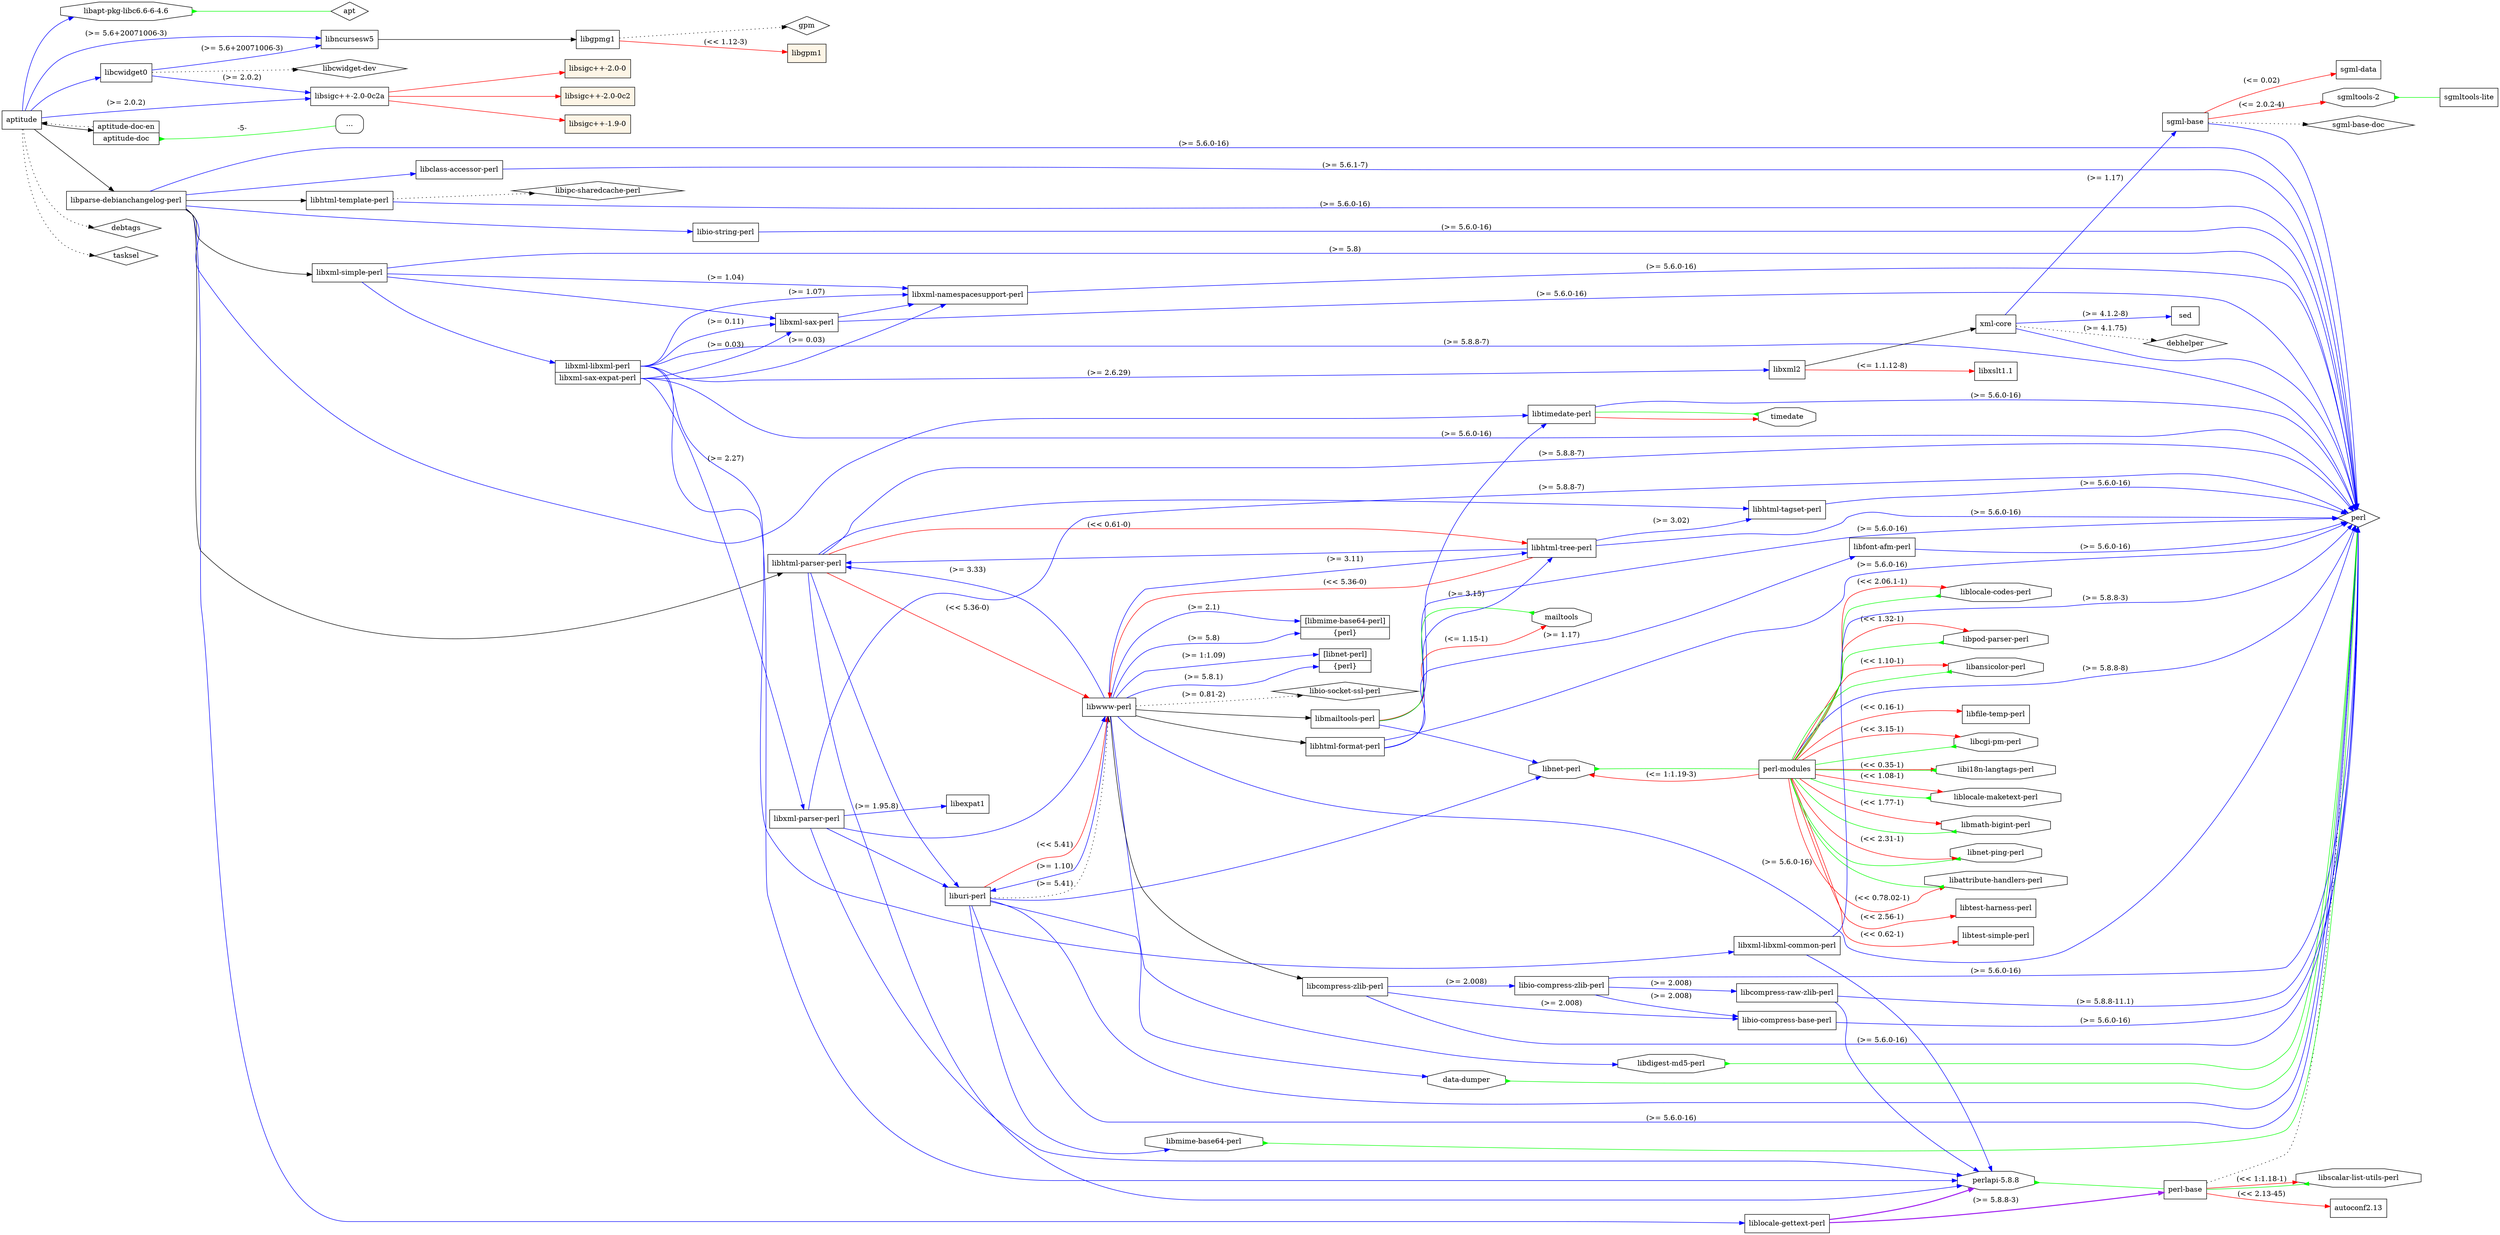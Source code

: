 digraph "aptitude" {
	rankdir=LR;
	node [shape=box];
	"aptitude" -> "libapt-pkg-libc6.6-6-4.6" [color=blue];
	"libapt-pkg-libc6.6-6-4.6" -> "apt" [dir=back,arrowtail=inv,color=green];
	"libapt-pkg-libc6.6-6-4.6" [shape=octagon];
	"aptitude" -> "libcwidget0" [color=blue];
	"libcwidget0" -> "libncursesw5" [color=blue,label="(>= 5.6+20071006-3)"];
	"libncursesw5" -> "libgpmg1";
	"libgpmg1" -> "gpm" [style=dotted];
	"libgpmg1" -> "libgpm1" [color=red,label="(<< 1.12-3)"];
	"libcwidget0" -> "libsigc++-2.0-0c2a" [color=blue,label="(>= 2.0.2)"];
	"libsigc++-2.0-0c2a" -> "libsigc++-1.9-0" [color=red];
	"libsigc++-2.0-0c2a" -> "libsigc++-2.0-0" [color=red];
	"libsigc++-2.0-0c2a" -> "libsigc++-2.0-0c2" [color=red];
	"libcwidget0" -> "libcwidget-dev" [style=dotted];
	"aptitude" -> "libncursesw5" [color=blue,label="(>= 5.6+20071006-3)"];
	"aptitude" -> "libsigc++-2.0-0c2a" [color=blue,label="(>= 2.0.2)"];
	"aptitude" -> "alt1";
	"alt1":"aptitude-doc-en" -> "aptitude" [style=dotted];
	"alt1":"aptitude-doc" -> "Pr-aptitude-doc" [label="-5-",dir=back,arrowtail=inv,color=green];
	"Pr-aptitude-doc" [label="...",style=rounded];
	"aptitude" -> "libparse-debianchangelog-perl";
	"libparse-debianchangelog-perl" -> "perl" [color=blue,label="(>= 5.6.0-16)"];
	"libparse-debianchangelog-perl" -> "libtimedate-perl" [color=blue];
	"libtimedate-perl" -> "perl" [color=blue,label="(>= 5.6.0-16)"];
	"libtimedate-perl" -> "timedate" [color=red];
	"libparse-debianchangelog-perl" -> "libclass-accessor-perl" [color=blue];
	"libclass-accessor-perl" -> "perl" [color=blue,label="(>= 5.6.1-7)"];
	"libparse-debianchangelog-perl" -> "liblocale-gettext-perl" [color=blue];
	"liblocale-gettext-perl" -> "perl-base" [color=purple,style=bold,label="(>= 5.8.8-3)"];
	"perl-base" -> "perl" [style=dotted];
	"perl-base" -> "autoconf2.13" [color=red,label="(<< 2.13-45)"];
	"perl-base" -> "libscalar-list-utils-perl" [color=red,label="(<< 1:1.18-1)"];
	"liblocale-gettext-perl" -> "perlapi-5.8.8" [color=purple,style=bold];
	"perlapi-5.8.8" -> "perl-base" [dir=back,arrowtail=inv,color=green];
	"perlapi-5.8.8" [shape=octagon];
	"libparse-debianchangelog-perl" -> "libio-string-perl" [color=blue];
	"libio-string-perl" -> "perl" [color=blue,label="(>= 5.6.0-16)"];
	"libparse-debianchangelog-perl" -> "libhtml-parser-perl";
	"libhtml-parser-perl" -> "perlapi-5.8.8" [color=blue];
	"libhtml-parser-perl" -> "perl" [color=blue,label="(>= 5.8.8-7)"];
	"libhtml-parser-perl" -> "libhtml-tagset-perl" [color=blue];
	"libhtml-tagset-perl" -> "perl" [color=blue,label="(>= 5.6.0-16)"];
	"libhtml-parser-perl" -> "liburi-perl" [color=blue];
	"liburi-perl" -> "perl" [color=blue];
	"liburi-perl" -> "perl" [color=blue,label="(>= 5.6.0-16)"];
	"liburi-perl" -> "libmime-base64-perl" [color=blue];
	"libmime-base64-perl" -> "perl" [dir=back,arrowtail=inv,color=green];
	"libmime-base64-perl" [shape=octagon];
	"liburi-perl" -> "libnet-perl" [color=blue];
	"libnet-perl" -> "perl-modules" [dir=back,arrowtail=inv,color=green];
	"perl-modules" -> "perl" [color=blue,label="(>= 5.8.8-8)"];
	"perl-modules" -> "libpod-parser-perl" [color=red,label="(<< 1.32-1)"];
	"perl-modules" -> "libansicolor-perl" [color=red,label="(<< 1.10-1)"];
	"perl-modules" -> "libfile-temp-perl" [color=red,label="(<< 0.16-1)"];
	"perl-modules" -> "libnet-perl" [color=red,label="(<= 1:1.19-3)"];
	"perl-modules" -> "libattribute-handlers-perl" [color=red,label="(<< 0.78.02-1)"];
	"perl-modules" -> "libcgi-pm-perl" [color=red,label="(<< 3.15-1)"];
	"perl-modules" -> "libi18n-langtags-perl" [color=red,label="(<< 0.35-1)"];
	"perl-modules" -> "liblocale-maketext-perl" [color=red,label="(<< 1.08-1)"];
	"perl-modules" -> "libmath-bigint-perl" [color=red,label="(<< 1.77-1)"];
	"perl-modules" -> "libnet-ping-perl" [color=red,label="(<< 2.31-1)"];
	"perl-modules" -> "libtest-harness-perl" [color=red,label="(<< 2.56-1)"];
	"perl-modules" -> "libtest-simple-perl" [color=red,label="(<< 0.62-1)"];
	"perl-modules" -> "liblocale-codes-perl" [color=red,label="(<< 2.06.1-1)"];
	"libnet-perl" [shape=octagon];
	"liburi-perl" -> "data-dumper" [color=blue];
	"data-dumper" -> "perl" [dir=back,arrowtail=inv,color=green];
	"data-dumper" [shape=octagon];
	"liburi-perl" -> "libwww-perl" [style=dotted,label="(>= 5.41)"];
	"liburi-perl" -> "libwww-perl" [color=red,label="(<< 5.41)"];
	"libhtml-parser-perl" -> "libwww-perl" [color=red,label="(<< 5.36-0)"];
	"libhtml-parser-perl" -> "libhtml-tree-perl" [color=red,label="(<< 0.61-0)"];
	"libparse-debianchangelog-perl" -> "libhtml-template-perl";
	"libhtml-template-perl" -> "perl" [color=blue,label="(>= 5.6.0-16)"];
	"libhtml-template-perl" -> "libipc-sharedcache-perl" [style=dotted];
	"libparse-debianchangelog-perl" -> "libxml-simple-perl";
	"libxml-simple-perl" -> "perl" [color=blue,label="(>= 5.8)"];
	"libxml-simple-perl" -> "libxml-namespacesupport-perl" [color=blue,label="(>= 1.04)"];
	"libxml-namespacesupport-perl" -> "perl" [color=blue,label="(>= 5.6.0-16)"];
	"libxml-simple-perl" -> "libxml-sax-perl" [color=blue];
	"libxml-sax-perl" -> "perl" [color=blue,label="(>= 5.6.0-16)"];
	"libxml-sax-perl" -> "libxml-namespacesupport-perl" [color=blue];
	"libxml-simple-perl" -> "alt2" [color=blue];
	"alt2":"libxml-libxml-perl" -> "perlapi-5.8.8" [color=blue];
	"alt2":"libxml-libxml-perl" -> "perl" [color=blue,label="(>= 5.8.8-7)"];
	"alt2":"libxml-libxml-perl" -> "libxml-libxml-common-perl" [color=blue];
	"libxml-libxml-common-perl" -> "perlapi-5.8.8" [color=blue];
	"libxml-libxml-common-perl" -> "perl" [color=blue,label="(>= 5.8.8-3)"];
	"alt2":"libxml-libxml-perl" -> "libxml-namespacesupport-perl" [color=blue,label="(>= 1.07)"];
	"alt2":"libxml-libxml-perl" -> "libxml-sax-perl" [color=blue,label="(>= 0.11)"];
	"alt2":"libxml-libxml-perl" -> "libxml2" [color=blue,label="(>= 2.6.29)"];
	"libxml2" -> "xml-core";
	"xml-core" -> "perl" [color=blue];
	"xml-core" -> "sgml-base" [color=blue,label="(>= 1.17)"];
	"sgml-base" -> "perl" [color=blue];
	"sgml-base" -> "sgml-base-doc" [style=dotted];
	"sgml-base" -> "sgml-data" [color=red,label="(<= 0.02)"];
	"sgml-base" -> "sgmltools-2" [color=red,label="(<= 2.0.2-4)"];
	"xml-core" -> "sed" [color=blue,label="(>= 4.1.2-8)"];
	"xml-core" -> "debhelper" [style=dotted,label="(>= 4.1.75)"];
	"libxml2" -> "libxslt1.1" [color=red,label="(<= 1.1.12-8)"];
	"alt2":"libxml-sax-expat-perl" -> "perl" [color=blue,label="(>= 5.6.0-16)"];
	"alt2":"libxml-sax-expat-perl" -> "libxml-namespacesupport-perl" [color=blue,label="(>= 0.03)"];
	"alt2":"libxml-sax-expat-perl" -> "libxml-parser-perl" [color=blue,label="(>= 2.27)"];
	"libxml-parser-perl" -> "perlapi-5.8.8" [color=blue];
	"libxml-parser-perl" -> "perl" [color=blue,label="(>= 5.8.8-7)"];
	"libxml-parser-perl" -> "liburi-perl" [color=blue];
	"libxml-parser-perl" -> "libwww-perl" [color=blue];
	"libwww-perl" -> "perl" [color=blue,label="(>= 5.6.0-16)"];
	"libwww-perl" -> "alt3":"libnet-perl" [color=blue,label="(>= 1:1.09)"];
	"libwww-perl" -> "alt3":"perl" [color=blue,label="(>= 5.8.1)"];
	"libwww-perl" -> "libdigest-md5-perl" [color=blue];
	"libdigest-md5-perl" -> "perl" [dir=back,arrowtail=inv,color=green];
	"libdigest-md5-perl" [shape=octagon];
	"libwww-perl" -> "alt4":"libmime-base64-perl" [color=blue,label="(>= 2.1)"];
	"libwww-perl" -> "alt4":"perl" [color=blue,label="(>= 5.8)"];
	"libwww-perl" -> "liburi-perl" [color=blue,label="(>= 1.10)"];
	"libwww-perl" -> "libhtml-parser-perl" [color=blue,label="(>= 3.33)"];
	"libwww-perl" -> "libhtml-tree-perl" [color=blue,label="(>= 3.11)"];
	"libhtml-tree-perl" -> "perl" [color=blue,label="(>= 5.6.0-16)"];
	"libhtml-tree-perl" -> "libhtml-parser-perl" [color=blue];
	"libhtml-tree-perl" -> "libhtml-tagset-perl" [color=blue,label="(>= 3.02)"];
	"libhtml-tree-perl" -> "libwww-perl" [color=red,label="(<< 5.36-0)"];
	"libwww-perl" -> "libmailtools-perl";
	"libmailtools-perl" -> "perl" [color=blue,label="(>= 5.6.0-16)"];
	"libmailtools-perl" -> "libnet-perl" [color=blue];
	"libmailtools-perl" -> "libtimedate-perl" [color=blue];
	"libmailtools-perl" -> "mailtools" [color=red,label="(<= 1.15-1)"];
	"libwww-perl" -> "libhtml-format-perl";
	"libhtml-format-perl" -> "perl" [color=blue,label="(>= 5.6.0-16)"];
	"libhtml-format-perl" -> "libhtml-tree-perl" [color=blue,label="(>= 3.15)"];
	"libhtml-format-perl" -> "libfont-afm-perl" [color=blue,label="(>= 1.17)"];
	"libfont-afm-perl" -> "perl" [color=blue,label="(>= 5.6.0-16)"];
	"libwww-perl" -> "libcompress-zlib-perl";
	"libcompress-zlib-perl" -> "perl" [color=blue,label="(>= 5.6.0-16)"];
	"libcompress-zlib-perl" -> "libio-compress-zlib-perl" [color=blue,label="(>= 2.008)"];
	"libio-compress-zlib-perl" -> "perl" [color=blue,label="(>= 5.6.0-16)"];
	"libio-compress-zlib-perl" -> "libcompress-raw-zlib-perl" [color=blue,label="(>= 2.008)"];
	"libcompress-raw-zlib-perl" -> "perlapi-5.8.8" [color=blue];
	"libcompress-raw-zlib-perl" -> "perl" [color=blue,label="(>= 5.8.8-11.1)"];
	"libio-compress-zlib-perl" -> "libio-compress-base-perl" [color=blue,label="(>= 2.008)"];
	"libio-compress-base-perl" -> "perl" [color=blue,label="(>= 5.6.0-16)"];
	"libcompress-zlib-perl" -> "libio-compress-base-perl" [color=blue,label="(>= 2.008)"];
	"libwww-perl" -> "libio-socket-ssl-perl" [style=dotted,label="(>= 0.81-2)"];
	"libxml-parser-perl" -> "libexpat1" [color=blue,label="(>= 1.95.8)"];
	"alt2":"libxml-sax-expat-perl" -> "libxml-sax-perl" [color=blue,label="(>= 0.03)"];
	"aptitude" -> "debtags" [style=dotted];
	"aptitude" -> "tasksel" [style=dotted];
	"libgpm1" [style=filled,fillcolor=oldlace];
	"libsigc++-1.9-0" [style=filled,fillcolor=oldlace];
	"libsigc++-2.0-0" [style=filled,fillcolor=oldlace];
	"libsigc++-2.0-0c2" [style=filled,fillcolor=oldlace];
	"timedate" -> "libtimedate-perl" [dir=back,arrowtail=inv,color=green];
	"timedate" [shape=octagon];
	"libscalar-list-utils-perl" -> "perl-base" [dir=back,arrowtail=inv,color=green];
	"libscalar-list-utils-perl" [shape=octagon];
	"libpod-parser-perl" -> "perl-modules" [dir=back,arrowtail=inv,color=green];
	"libpod-parser-perl" [shape=octagon];
	"libansicolor-perl" -> "perl-modules" [dir=back,arrowtail=inv,color=green];
	"libansicolor-perl" [shape=octagon];
	"libattribute-handlers-perl" -> "perl-modules" [dir=back,arrowtail=inv,color=green];
	"libattribute-handlers-perl" [shape=octagon];
	"libcgi-pm-perl" -> "perl-modules" [dir=back,arrowtail=inv,color=green];
	"libcgi-pm-perl" [shape=octagon];
	"libi18n-langtags-perl" -> "perl-modules" [dir=back,arrowtail=inv,color=green];
	"libi18n-langtags-perl" [shape=octagon];
	"liblocale-maketext-perl" -> "perl-modules" [dir=back,arrowtail=inv,color=green];
	"liblocale-maketext-perl" [shape=octagon];
	"libmath-bigint-perl" -> "perl-modules" [dir=back,arrowtail=inv,color=green];
	"libmath-bigint-perl" [shape=octagon];
	"libnet-ping-perl" -> "perl-modules" [dir=back,arrowtail=inv,color=green];
	"libnet-ping-perl" [shape=octagon];
	"liblocale-codes-perl" -> "perl-modules" [dir=back,arrowtail=inv,color=green];
	"liblocale-codes-perl" [shape=octagon];
	"sgmltools-2" -> "sgmltools-lite" [dir=back,arrowtail=inv,color=green];
	"sgmltools-2" [shape=octagon];
	"mailtools" -> "libmailtools-perl" [dir=back,arrowtail=inv,color=green];
	"mailtools" [shape=octagon];
	alt1 [
		shape = "record"
		label = "<aptitude-doc-en> aptitude-doc-en | <aptitude-doc> aptitude-doc"
	]
	alt2 [
		shape = "record"
		label = "<libxml-libxml-perl> libxml-libxml-perl | <libxml-sax-expat-perl> libxml-sax-expat-perl"
	]
	alt3 [
		shape = "record"
		label = "<libnet-perl> [libnet-perl] | <perl> \{perl\}"
	]
	alt4 [
		shape = "record"
		label = "<libmime-base64-perl> [libmime-base64-perl] | <perl> \{perl\}"
	]
	"apt" [shape = diamond];
	"gpm" [shape = diamond];
	"libcwidget-dev" [shape = diamond];
	"perl" [shape = diamond];
	"libipc-sharedcache-perl" [shape = diamond];
	"sgml-base-doc" [shape = diamond];
	"debhelper" [shape = diamond];
	"libio-socket-ssl-perl" [shape = diamond];
	"debtags" [shape = diamond];
	"tasksel" [shape = diamond];
}
